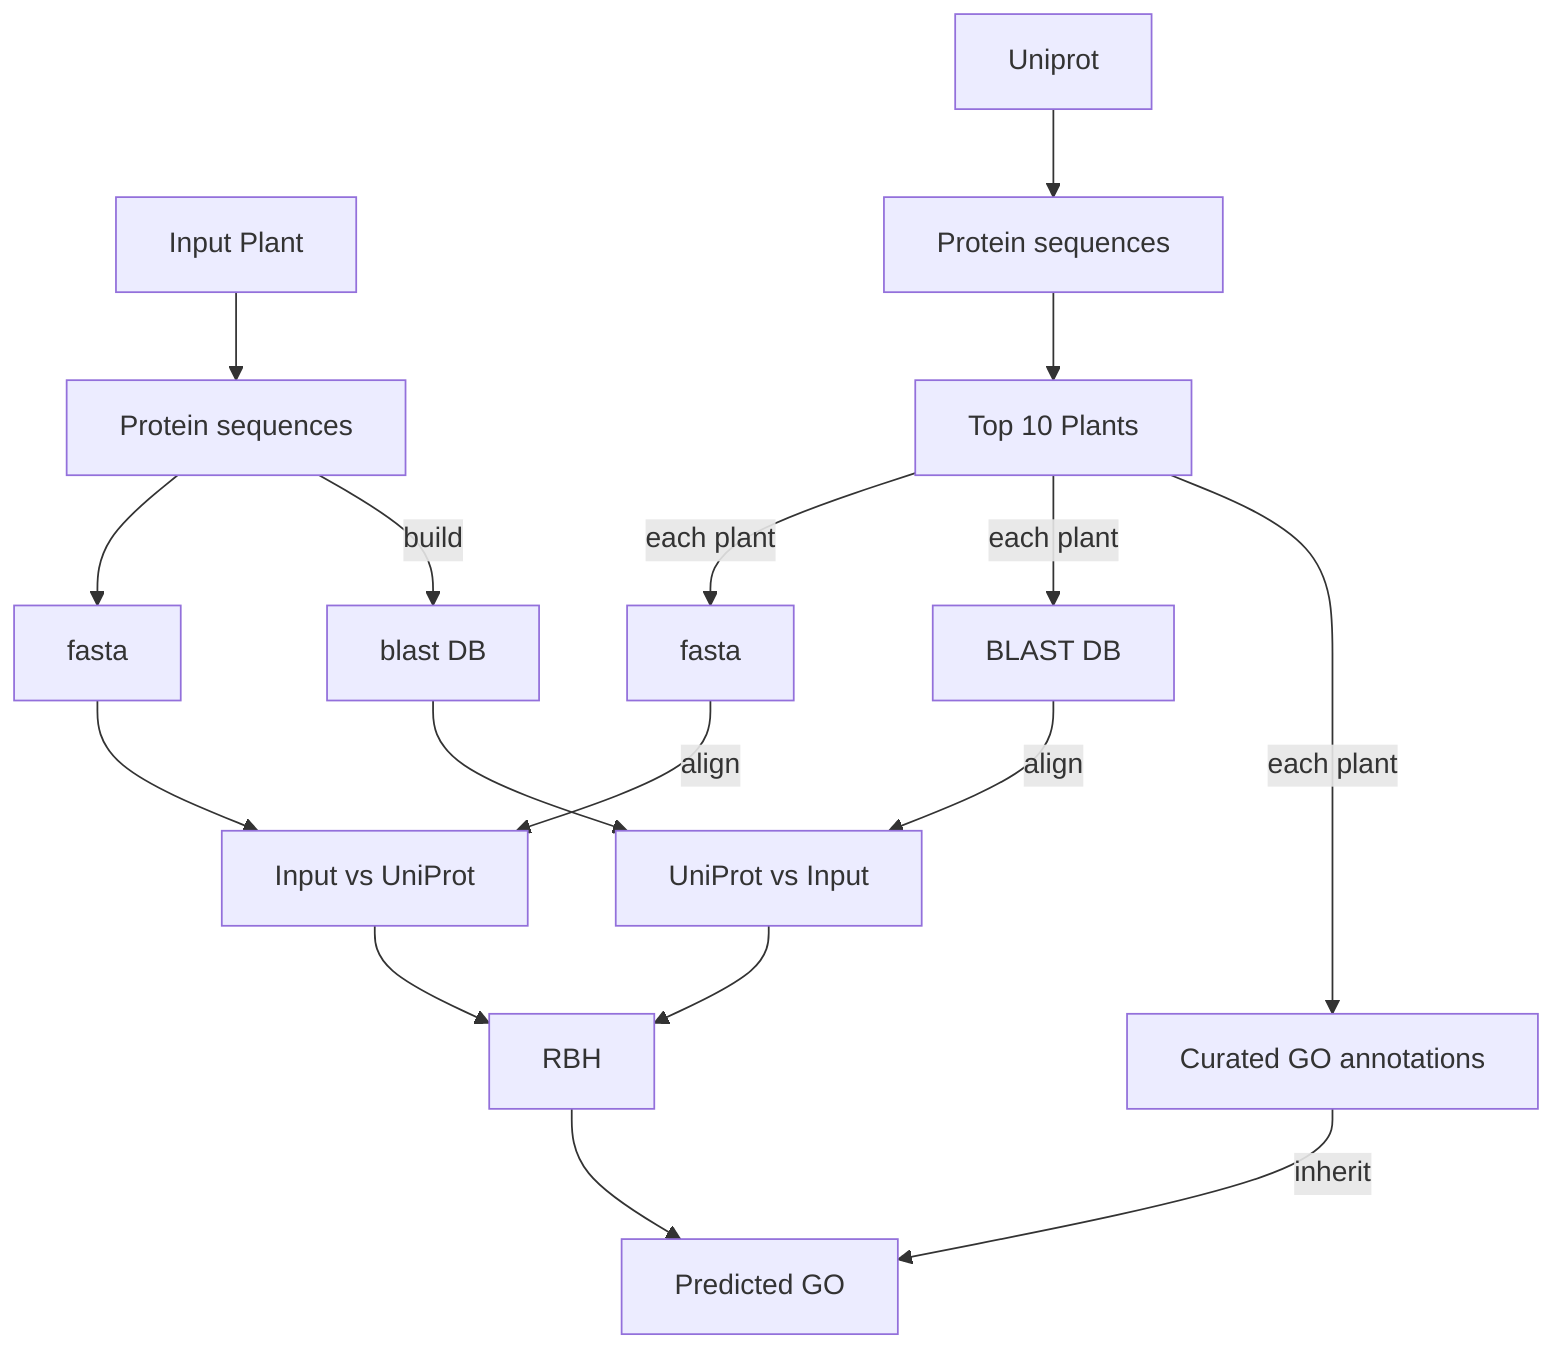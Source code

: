 graph TD;
    input["Input Plant"]
    uniprot["Uniprot"]

    input --> input1["Protein sequences"]
    input1 --> input2.1["fasta"]
    input1 --build--> input2.2["blast DB"]

    uniprot --> uniprot1["Protein sequences"]
    uniprot1 --> uniprot2["Top 10 Plants"]
    uniprot2 --each plant--> uniprot3.1["fasta"]
    uniprot2 --each plant--> uniprot3.2["BLAST DB"]
    uniprot2 --each plant--> uniprot3.3["Curated GO annotations"]

    uniprot3.1 --align--> align1["Input vs UniProt"]
    input2.1 --> align1

    uniprot3.2 --align--> align2["UniProt vs Input"]
    input2.2 --> align2

    align1 --> rbh1["RBH"]
    align2 --> rbh1["RBH"]

    rbh1 --> predict1["Predicted GO"]
    uniprot3.3 --inherit--> predict1